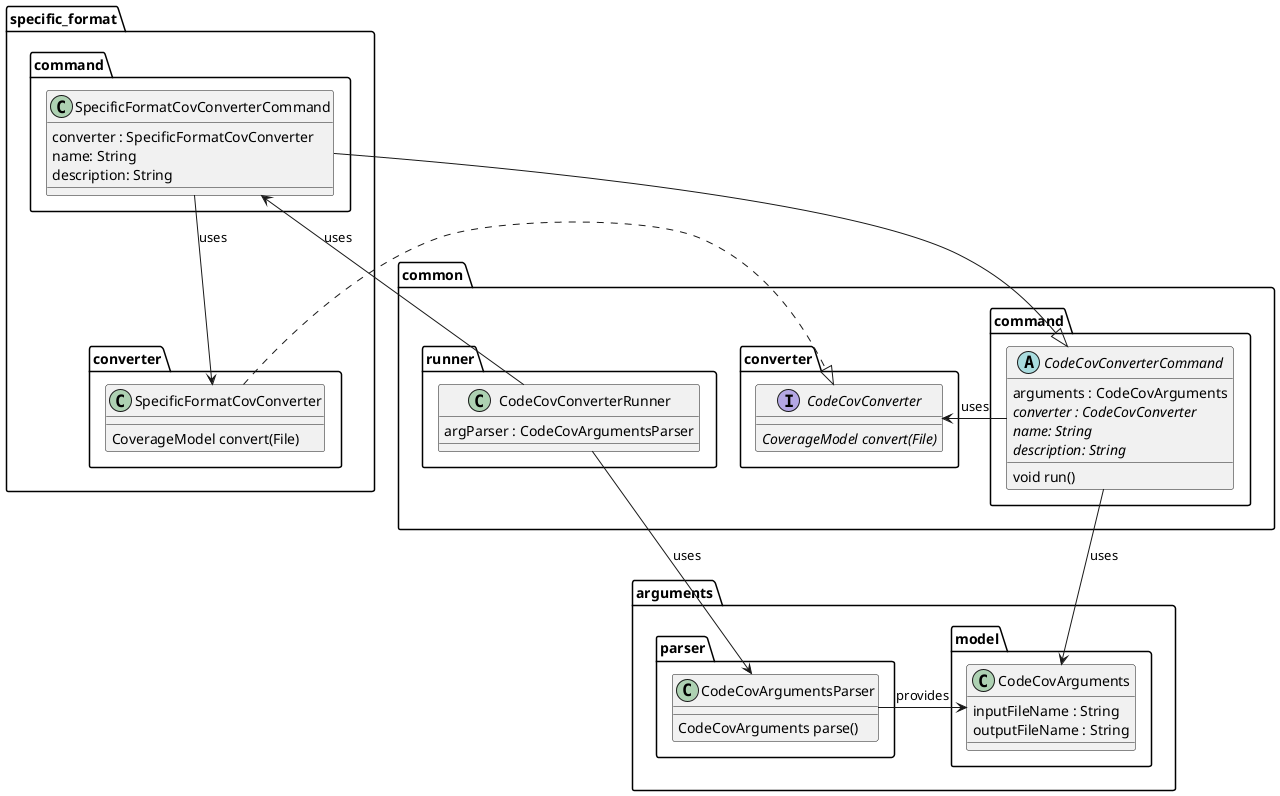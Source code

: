 @startuml codecov_class_diagram

package arguments {
    package model {
        class CodeCovArguments {
            inputFileName : String
            outputFileName : String
        }
    }

    package parser {
        class CodeCovArgumentsParser {
            CodeCovArguments parse()
        }
    }
}

package common {
    package command {
        abstract CodeCovConverterCommand {
            arguments : CodeCovArguments
            {abstract} converter : CodeCovConverter
            {abstract} name: String
            {abstract} description: String
            void run()
        }
    }

    package converter {
        interface CodeCovConverter {
            {abstract} CoverageModel convert(File)
        }
    }


    package runner {
        class CodeCovConverterRunner {
            argParser : CodeCovArgumentsParser
        }
    }
}

package specific_format {
    package converter as specific_format.converter {
        class SpecificFormatCovConverter {
            CoverageModel convert(File)
        }
    }

    package command as specific_format.command {
        class SpecificFormatCovConverterCommand {
            converter : SpecificFormatCovConverter
            name: String
            description: String
        }
    }
}


CodeCovConverterRunner -right-> SpecificFormatCovConverterCommand : uses
CodeCovConverterRunner --> CodeCovArgumentsParser : uses

CodeCovArgumentsParser -left-> CodeCovArguments : provides

SpecificFormatCovConverterCommand --> SpecificFormatCovConverter : uses
SpecificFormatCovConverterCommand --|> CodeCovConverterCommand

SpecificFormatCovConverter .down.|> CodeCovConverter

CodeCovConverterCommand --> CodeCovArguments : uses
CodeCovConverterCommand -left-> CodeCovConverter : uses


@enduml
